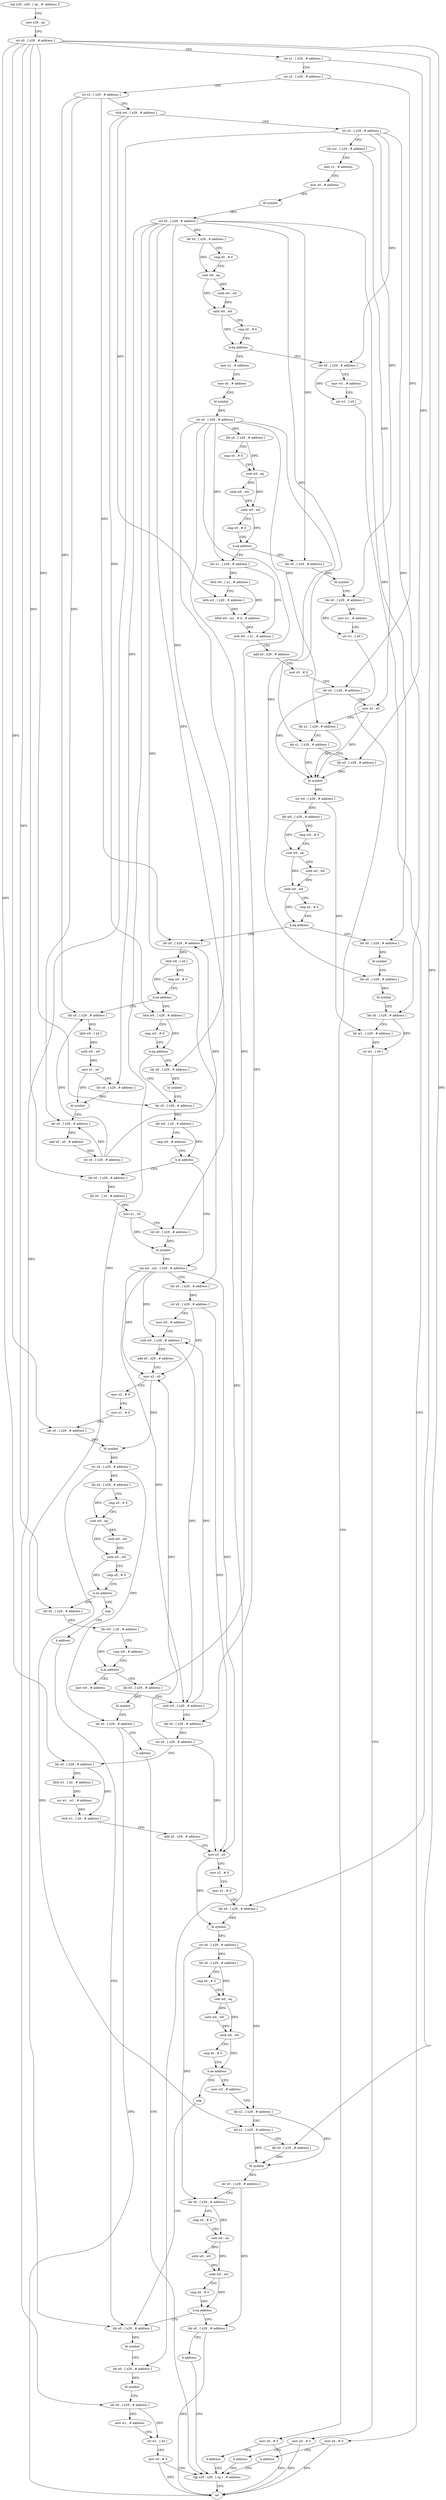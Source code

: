 digraph "func" {
"4435616" [label = "stp x29 , x30 , [ sp , #- address ]!" ]
"4435620" [label = "mov x29 , sp" ]
"4435624" [label = "str x0 , [ x29 , # address ]" ]
"4435628" [label = "str x1 , [ x29 , # address ]" ]
"4435632" [label = "str x2 , [ x29 , # address ]" ]
"4435636" [label = "str x3 , [ x29 , # address ]" ]
"4435640" [label = "strb w4 , [ x29 , # address ]" ]
"4435644" [label = "str x5 , [ x29 , # address ]" ]
"4435648" [label = "str xzr , [ x29 , # address ]" ]
"4435652" [label = "mov x1 , # address" ]
"4435656" [label = "mov x0 , # address" ]
"4435660" [label = "bl symbol" ]
"4435664" [label = "str x0 , [ x29 , # address ]" ]
"4435668" [label = "ldr x0 , [ x29 , # address ]" ]
"4435672" [label = "cmp x0 , # 0" ]
"4435676" [label = "cset w0 , eq" ]
"4435680" [label = "uxtb w0 , w0" ]
"4435684" [label = "uxtb w0 , w0" ]
"4435688" [label = "cmp x0 , # 0" ]
"4435692" [label = "b.eq address" ]
"4435716" [label = "mov x1 , # address" ]
"4435696" [label = "ldr x0 , [ x29 , # address ]" ]
"4435720" [label = "mov x0 , # address" ]
"4435724" [label = "bl symbol" ]
"4435728" [label = "str x0 , [ x29 , # address ]" ]
"4435732" [label = "ldr x0 , [ x29 , # address ]" ]
"4435736" [label = "cmp x0 , # 0" ]
"4435740" [label = "cset w0 , eq" ]
"4435744" [label = "uxtb w0 , w0" ]
"4435748" [label = "uxtb w0 , w0" ]
"4435752" [label = "cmp x0 , # 0" ]
"4435756" [label = "b.eq address" ]
"4435788" [label = "ldr x1 , [ x29 , # address ]" ]
"4435760" [label = "ldr x0 , [ x29 , # address ]" ]
"4435700" [label = "mov w1 , # address" ]
"4435704" [label = "str w1 , [ x0 ]" ]
"4435708" [label = "mov x0 , # 0" ]
"4435712" [label = "b address" ]
"4436316" [label = "ldp x29 , x30 , [ sp ] , # address" ]
"4435792" [label = "ldrb w0 , [ x1 , # address ]" ]
"4435796" [label = "ldrb w2 , [ x29 , # address ]" ]
"4435800" [label = "bfxil w0 , w2 , # 0 , # address" ]
"4435804" [label = "strb w0 , [ x1 , # address ]" ]
"4435808" [label = "add x0 , x29 , # address" ]
"4435812" [label = "mov x5 , # 0" ]
"4435816" [label = "ldr x4 , [ x29 , # address ]" ]
"4435820" [label = "mov x3 , x0" ]
"4435824" [label = "ldr x2 , [ x29 , # address ]" ]
"4435828" [label = "ldr x1 , [ x29 , # address ]" ]
"4435832" [label = "ldr x0 , [ x29 , # address ]" ]
"4435836" [label = "bl symbol" ]
"4435840" [label = "str w0 , [ x29 , # address ]" ]
"4435844" [label = "ldr w0 , [ x29 , # address ]" ]
"4435848" [label = "cmp w0 , # 0" ]
"4435852" [label = "cset w0 , ne" ]
"4435856" [label = "uxtb w0 , w0" ]
"4435860" [label = "uxtb w0 , w0" ]
"4435864" [label = "cmp x0 , # 0" ]
"4435868" [label = "b.eq address" ]
"4435944" [label = "ldr x0 , [ x29 , # address ]" ]
"4435872" [label = "ldr x0 , [ x29 , # address ]" ]
"4435764" [label = "bl symbol" ]
"4435768" [label = "ldr x0 , [ x29 , # address ]" ]
"4435772" [label = "mov w1 , # address" ]
"4435776" [label = "str w1 , [ x0 ]" ]
"4435780" [label = "mov x0 , # 0" ]
"4435784" [label = "b address" ]
"4436320" [label = "ret" ]
"4435948" [label = "ldrb w0 , [ x0 ]" ]
"4435952" [label = "cmp w0 , # 0" ]
"4435956" [label = "b.ne address" ]
"4435908" [label = "ldr x0 , [ x29 , # address ]" ]
"4435960" [label = "ldrb w0 , [ x29 , # address ]" ]
"4435876" [label = "bl symbol" ]
"4435880" [label = "ldr x0 , [ x29 , # address ]" ]
"4435884" [label = "bl symbol" ]
"4435888" [label = "ldr x0 , [ x29 , # address ]" ]
"4435892" [label = "ldr w1 , [ x29 , # address ]" ]
"4435896" [label = "str w1 , [ x0 ]" ]
"4435900" [label = "mov x0 , # 0" ]
"4435904" [label = "b address" ]
"4435912" [label = "ldrb w0 , [ x0 ]" ]
"4435916" [label = "uxtb w0 , w0" ]
"4435920" [label = "mov x1 , x0" ]
"4435924" [label = "ldr x0 , [ x29 , # address ]" ]
"4435928" [label = "bl symbol" ]
"4435932" [label = "ldr x0 , [ x29 , # address ]" ]
"4435936" [label = "add x0 , x0 , # address" ]
"4435940" [label = "str x0 , [ x29 , # address ]" ]
"4435964" [label = "cmp w0 , # 0" ]
"4435968" [label = "b.eq address" ]
"4435980" [label = "ldr x0 , [ x29 , # address ]" ]
"4435972" [label = "ldr x0 , [ x29 , # address ]" ]
"4435984" [label = "ldr w0 , [ x0 , # address ]" ]
"4435988" [label = "cmp w0 , # address" ]
"4435992" [label = "b.le address" ]
"4436016" [label = "stp xzr , xzr , [ x29 , # address ]" ]
"4435996" [label = "ldr x0 , [ x29 , # address ]" ]
"4435976" [label = "bl symbol" ]
"4436020" [label = "ldr x0 , [ x29 , # address ]" ]
"4436024" [label = "str x0 , [ x29 , # address ]" ]
"4436028" [label = "mov w0 , # address" ]
"4436032" [label = "strb w0 , [ x29 , # address ]" ]
"4436036" [label = "add x0 , x29 , # address" ]
"4436040" [label = "mov x3 , x0" ]
"4436044" [label = "mov x2 , # 0" ]
"4436048" [label = "mov x1 , # 0" ]
"4436052" [label = "ldr x0 , [ x29 , # address ]" ]
"4436056" [label = "bl symbol" ]
"4436060" [label = "str x0 , [ x29 , # address ]" ]
"4436064" [label = "ldr x0 , [ x29 , # address ]" ]
"4436068" [label = "cmp x0 , # 0" ]
"4436072" [label = "cset w0 , eq" ]
"4436076" [label = "uxtb w0 , w0" ]
"4436080" [label = "uxtb w0 , w0" ]
"4436084" [label = "cmp x0 , # 0" ]
"4436088" [label = "b.ne address" ]
"4436272" [label = "nop" ]
"4436092" [label = "ldr x0 , [ x29 , # address ]" ]
"4436000" [label = "ldr x0 , [ x0 , # address ]" ]
"4436004" [label = "mov x1 , x0" ]
"4436008" [label = "ldr x0 , [ x29 , # address ]" ]
"4436012" [label = "bl symbol" ]
"4436276" [label = "b address" ]
"4436284" [label = "ldr x0 , [ x29 , # address ]" ]
"4436096" [label = "ldr w0 , [ x0 , # address ]" ]
"4436100" [label = "cmp w0 , # address" ]
"4436104" [label = "b.le address" ]
"4436256" [label = "ldr x0 , [ x29 , # address ]" ]
"4436108" [label = "mov w0 , # address" ]
"4436288" [label = "bl symbol" ]
"4436292" [label = "ldr x0 , [ x29 , # address ]" ]
"4436296" [label = "bl symbol" ]
"4436300" [label = "ldr x0 , [ x29 , # address ]" ]
"4436304" [label = "mov w1 , # address" ]
"4436308" [label = "str w1 , [ x0 ]" ]
"4436312" [label = "mov x0 , # 0" ]
"4436260" [label = "bl symbol" ]
"4436264" [label = "ldr x0 , [ x29 , # address ]" ]
"4436268" [label = "b address" ]
"4436112" [label = "strb w0 , [ x29 , # address ]" ]
"4436116" [label = "ldr x0 , [ x29 , # address ]" ]
"4436120" [label = "str x0 , [ x29 , # address ]" ]
"4436124" [label = "ldr x0 , [ x29 , # address ]" ]
"4436128" [label = "ldrb w1 , [ x0 , # address ]" ]
"4436132" [label = "orr w1 , w1 , # address" ]
"4436136" [label = "strb w1 , [ x0 , # address ]" ]
"4436140" [label = "add x0 , x29 , # address" ]
"4436144" [label = "mov x3 , x0" ]
"4436148" [label = "mov x2 , # 0" ]
"4436152" [label = "mov x1 , # 0" ]
"4436156" [label = "ldr x0 , [ x29 , # address ]" ]
"4436160" [label = "bl symbol" ]
"4436164" [label = "str x0 , [ x29 , # address ]" ]
"4436168" [label = "ldr x0 , [ x29 , # address ]" ]
"4436172" [label = "cmp x0 , # 0" ]
"4436176" [label = "cset w0 , eq" ]
"4436180" [label = "uxtb w0 , w0" ]
"4436184" [label = "uxtb w0 , w0" ]
"4436188" [label = "cmp x0 , # 0" ]
"4436192" [label = "b.ne address" ]
"4436280" [label = "nop" ]
"4436196" [label = "mov w3 , # address" ]
"4436200" [label = "ldr x2 , [ x29 , # address ]" ]
"4436204" [label = "ldr x1 , [ x29 , # address ]" ]
"4436208" [label = "ldr x0 , [ x29 , # address ]" ]
"4436212" [label = "bl symbol" ]
"4436216" [label = "str x0 , [ x29 , # address ]" ]
"4436220" [label = "ldr x0 , [ x29 , # address ]" ]
"4436224" [label = "cmp x0 , # 0" ]
"4436228" [label = "cset w0 , ne" ]
"4436232" [label = "uxtb w0 , w0" ]
"4436236" [label = "uxtb w0 , w0" ]
"4436240" [label = "cmp x0 , # 0" ]
"4436244" [label = "b.eq address" ]
"4436248" [label = "ldr x0 , [ x29 , # address ]" ]
"4436252" [label = "b address" ]
"4435616" -> "4435620" [ label = "CFG" ]
"4435620" -> "4435624" [ label = "CFG" ]
"4435624" -> "4435628" [ label = "CFG" ]
"4435624" -> "4435980" [ label = "DFG" ]
"4435624" -> "4436052" [ label = "DFG" ]
"4435624" -> "4435996" [ label = "DFG" ]
"4435624" -> "4436092" [ label = "DFG" ]
"4435624" -> "4436124" [ label = "DFG" ]
"4435624" -> "4436156" [ label = "DFG" ]
"4435624" -> "4436208" [ label = "DFG" ]
"4435628" -> "4435632" [ label = "CFG" ]
"4435628" -> "4435832" [ label = "DFG" ]
"4435632" -> "4435636" [ label = "CFG" ]
"4435632" -> "4435816" [ label = "DFG" ]
"4435636" -> "4435640" [ label = "CFG" ]
"4435636" -> "4435944" [ label = "DFG" ]
"4435636" -> "4435908" [ label = "DFG" ]
"4435636" -> "4435932" [ label = "DFG" ]
"4435640" -> "4435644" [ label = "CFG" ]
"4435640" -> "4435796" [ label = "DFG" ]
"4435640" -> "4435960" [ label = "DFG" ]
"4435644" -> "4435648" [ label = "CFG" ]
"4435644" -> "4435696" [ label = "DFG" ]
"4435644" -> "4435768" [ label = "DFG" ]
"4435644" -> "4435888" [ label = "DFG" ]
"4435644" -> "4436300" [ label = "DFG" ]
"4435648" -> "4435652" [ label = "CFG" ]
"4435648" -> "4435820" [ label = "DFG" ]
"4435652" -> "4435656" [ label = "CFG" ]
"4435656" -> "4435660" [ label = "CFG" ]
"4435660" -> "4435664" [ label = "DFG" ]
"4435664" -> "4435668" [ label = "DFG" ]
"4435664" -> "4435828" [ label = "DFG" ]
"4435664" -> "4435760" [ label = "DFG" ]
"4435664" -> "4435872" [ label = "DFG" ]
"4435664" -> "4435924" [ label = "DFG" ]
"4435664" -> "4435972" [ label = "DFG" ]
"4435664" -> "4436020" [ label = "DFG" ]
"4435664" -> "4436008" [ label = "DFG" ]
"4435664" -> "4436284" [ label = "DFG" ]
"4435668" -> "4435672" [ label = "CFG" ]
"4435668" -> "4435676" [ label = "DFG" ]
"4435672" -> "4435676" [ label = "CFG" ]
"4435676" -> "4435680" [ label = "DFG" ]
"4435676" -> "4435684" [ label = "DFG" ]
"4435680" -> "4435684" [ label = "DFG" ]
"4435684" -> "4435688" [ label = "CFG" ]
"4435684" -> "4435692" [ label = "DFG" ]
"4435688" -> "4435692" [ label = "CFG" ]
"4435692" -> "4435716" [ label = "CFG" ]
"4435692" -> "4435696" [ label = "CFG" ]
"4435716" -> "4435720" [ label = "CFG" ]
"4435696" -> "4435700" [ label = "CFG" ]
"4435696" -> "4435704" [ label = "DFG" ]
"4435720" -> "4435724" [ label = "CFG" ]
"4435724" -> "4435728" [ label = "DFG" ]
"4435728" -> "4435732" [ label = "DFG" ]
"4435728" -> "4435788" [ label = "DFG" ]
"4435728" -> "4435824" [ label = "DFG" ]
"4435728" -> "4435880" [ label = "DFG" ]
"4435728" -> "4436292" [ label = "DFG" ]
"4435728" -> "4436256" [ label = "DFG" ]
"4435728" -> "4436116" [ label = "DFG" ]
"4435732" -> "4435736" [ label = "CFG" ]
"4435732" -> "4435740" [ label = "DFG" ]
"4435736" -> "4435740" [ label = "CFG" ]
"4435740" -> "4435744" [ label = "DFG" ]
"4435740" -> "4435748" [ label = "DFG" ]
"4435744" -> "4435748" [ label = "DFG" ]
"4435748" -> "4435752" [ label = "CFG" ]
"4435748" -> "4435756" [ label = "DFG" ]
"4435752" -> "4435756" [ label = "CFG" ]
"4435756" -> "4435788" [ label = "CFG" ]
"4435756" -> "4435760" [ label = "CFG" ]
"4435788" -> "4435792" [ label = "DFG" ]
"4435788" -> "4435804" [ label = "DFG" ]
"4435760" -> "4435764" [ label = "DFG" ]
"4435700" -> "4435704" [ label = "CFG" ]
"4435704" -> "4435708" [ label = "CFG" ]
"4435708" -> "4435712" [ label = "CFG" ]
"4435708" -> "4436320" [ label = "DFG" ]
"4435712" -> "4436316" [ label = "CFG" ]
"4436316" -> "4436320" [ label = "CFG" ]
"4435792" -> "4435796" [ label = "CFG" ]
"4435792" -> "4435800" [ label = "DFG" ]
"4435796" -> "4435800" [ label = "DFG" ]
"4435800" -> "4435804" [ label = "DFG" ]
"4435804" -> "4435808" [ label = "CFG" ]
"4435808" -> "4435812" [ label = "CFG" ]
"4435812" -> "4435816" [ label = "CFG" ]
"4435816" -> "4435820" [ label = "CFG" ]
"4435816" -> "4435836" [ label = "DFG" ]
"4435820" -> "4435824" [ label = "CFG" ]
"4435820" -> "4435836" [ label = "DFG" ]
"4435824" -> "4435828" [ label = "CFG" ]
"4435824" -> "4435836" [ label = "DFG" ]
"4435828" -> "4435832" [ label = "CFG" ]
"4435828" -> "4435836" [ label = "DFG" ]
"4435832" -> "4435836" [ label = "DFG" ]
"4435836" -> "4435840" [ label = "DFG" ]
"4435840" -> "4435844" [ label = "DFG" ]
"4435840" -> "4435892" [ label = "DFG" ]
"4435844" -> "4435848" [ label = "CFG" ]
"4435844" -> "4435852" [ label = "DFG" ]
"4435848" -> "4435852" [ label = "CFG" ]
"4435852" -> "4435856" [ label = "DFG" ]
"4435852" -> "4435860" [ label = "DFG" ]
"4435856" -> "4435860" [ label = "DFG" ]
"4435860" -> "4435864" [ label = "CFG" ]
"4435860" -> "4435868" [ label = "DFG" ]
"4435864" -> "4435868" [ label = "CFG" ]
"4435868" -> "4435944" [ label = "CFG" ]
"4435868" -> "4435872" [ label = "CFG" ]
"4435944" -> "4435948" [ label = "DFG" ]
"4435872" -> "4435876" [ label = "DFG" ]
"4435764" -> "4435768" [ label = "CFG" ]
"4435768" -> "4435772" [ label = "CFG" ]
"4435768" -> "4435776" [ label = "DFG" ]
"4435772" -> "4435776" [ label = "CFG" ]
"4435776" -> "4435780" [ label = "CFG" ]
"4435780" -> "4435784" [ label = "CFG" ]
"4435780" -> "4436320" [ label = "DFG" ]
"4435784" -> "4436316" [ label = "CFG" ]
"4435948" -> "4435952" [ label = "CFG" ]
"4435948" -> "4435956" [ label = "DFG" ]
"4435952" -> "4435956" [ label = "CFG" ]
"4435956" -> "4435908" [ label = "CFG" ]
"4435956" -> "4435960" [ label = "CFG" ]
"4435908" -> "4435912" [ label = "DFG" ]
"4435960" -> "4435964" [ label = "CFG" ]
"4435960" -> "4435968" [ label = "DFG" ]
"4435876" -> "4435880" [ label = "CFG" ]
"4435880" -> "4435884" [ label = "DFG" ]
"4435884" -> "4435888" [ label = "CFG" ]
"4435888" -> "4435892" [ label = "CFG" ]
"4435888" -> "4435896" [ label = "DFG" ]
"4435892" -> "4435896" [ label = "DFG" ]
"4435896" -> "4435900" [ label = "CFG" ]
"4435900" -> "4435904" [ label = "CFG" ]
"4435900" -> "4436320" [ label = "DFG" ]
"4435904" -> "4436316" [ label = "CFG" ]
"4435912" -> "4435916" [ label = "DFG" ]
"4435916" -> "4435920" [ label = "DFG" ]
"4435920" -> "4435924" [ label = "CFG" ]
"4435920" -> "4435928" [ label = "DFG" ]
"4435924" -> "4435928" [ label = "DFG" ]
"4435928" -> "4435932" [ label = "CFG" ]
"4435932" -> "4435936" [ label = "DFG" ]
"4435936" -> "4435940" [ label = "DFG" ]
"4435940" -> "4435944" [ label = "DFG" ]
"4435940" -> "4435908" [ label = "DFG" ]
"4435940" -> "4435932" [ label = "DFG" ]
"4435964" -> "4435968" [ label = "CFG" ]
"4435968" -> "4435980" [ label = "CFG" ]
"4435968" -> "4435972" [ label = "CFG" ]
"4435980" -> "4435984" [ label = "DFG" ]
"4435972" -> "4435976" [ label = "DFG" ]
"4435984" -> "4435988" [ label = "CFG" ]
"4435984" -> "4435992" [ label = "DFG" ]
"4435988" -> "4435992" [ label = "CFG" ]
"4435992" -> "4436016" [ label = "CFG" ]
"4435992" -> "4435996" [ label = "CFG" ]
"4436016" -> "4436020" [ label = "CFG" ]
"4436016" -> "4436032" [ label = "DFG" ]
"4436016" -> "4436112" [ label = "DFG" ]
"4436016" -> "4436040" [ label = "DFG" ]
"4436016" -> "4436144" [ label = "DFG" ]
"4435996" -> "4436000" [ label = "DFG" ]
"4435976" -> "4435980" [ label = "CFG" ]
"4436020" -> "4436024" [ label = "DFG" ]
"4436024" -> "4436028" [ label = "CFG" ]
"4436024" -> "4436040" [ label = "DFG" ]
"4436024" -> "4436144" [ label = "DFG" ]
"4436028" -> "4436032" [ label = "CFG" ]
"4436032" -> "4436036" [ label = "CFG" ]
"4436032" -> "4436112" [ label = "DFG" ]
"4436036" -> "4436040" [ label = "CFG" ]
"4436040" -> "4436044" [ label = "CFG" ]
"4436040" -> "4436056" [ label = "DFG" ]
"4436044" -> "4436048" [ label = "CFG" ]
"4436048" -> "4436052" [ label = "CFG" ]
"4436052" -> "4436056" [ label = "DFG" ]
"4436056" -> "4436060" [ label = "DFG" ]
"4436060" -> "4436064" [ label = "DFG" ]
"4436060" -> "4436264" [ label = "DFG" ]
"4436060" -> "4436204" [ label = "DFG" ]
"4436064" -> "4436068" [ label = "CFG" ]
"4436064" -> "4436072" [ label = "DFG" ]
"4436068" -> "4436072" [ label = "CFG" ]
"4436072" -> "4436076" [ label = "DFG" ]
"4436072" -> "4436080" [ label = "DFG" ]
"4436076" -> "4436080" [ label = "DFG" ]
"4436080" -> "4436084" [ label = "CFG" ]
"4436080" -> "4436088" [ label = "DFG" ]
"4436084" -> "4436088" [ label = "CFG" ]
"4436088" -> "4436272" [ label = "CFG" ]
"4436088" -> "4436092" [ label = "CFG" ]
"4436272" -> "4436276" [ label = "CFG" ]
"4436092" -> "4436096" [ label = "DFG" ]
"4436000" -> "4436004" [ label = "DFG" ]
"4436004" -> "4436008" [ label = "CFG" ]
"4436004" -> "4436012" [ label = "DFG" ]
"4436008" -> "4436012" [ label = "DFG" ]
"4436012" -> "4436016" [ label = "CFG" ]
"4436276" -> "4436284" [ label = "CFG" ]
"4436284" -> "4436288" [ label = "DFG" ]
"4436096" -> "4436100" [ label = "CFG" ]
"4436096" -> "4436104" [ label = "DFG" ]
"4436100" -> "4436104" [ label = "CFG" ]
"4436104" -> "4436256" [ label = "CFG" ]
"4436104" -> "4436108" [ label = "CFG" ]
"4436256" -> "4436260" [ label = "DFG" ]
"4436108" -> "4436112" [ label = "CFG" ]
"4436288" -> "4436292" [ label = "CFG" ]
"4436292" -> "4436296" [ label = "DFG" ]
"4436296" -> "4436300" [ label = "CFG" ]
"4436300" -> "4436304" [ label = "CFG" ]
"4436300" -> "4436308" [ label = "DFG" ]
"4436304" -> "4436308" [ label = "CFG" ]
"4436308" -> "4436312" [ label = "CFG" ]
"4436312" -> "4436316" [ label = "CFG" ]
"4436312" -> "4436320" [ label = "DFG" ]
"4436260" -> "4436264" [ label = "CFG" ]
"4436264" -> "4436268" [ label = "CFG" ]
"4436264" -> "4436320" [ label = "DFG" ]
"4436268" -> "4436316" [ label = "CFG" ]
"4436112" -> "4436116" [ label = "CFG" ]
"4436112" -> "4436032" [ label = "DFG" ]
"4436116" -> "4436120" [ label = "DFG" ]
"4436120" -> "4436124" [ label = "CFG" ]
"4436120" -> "4436040" [ label = "DFG" ]
"4436120" -> "4436144" [ label = "DFG" ]
"4436124" -> "4436128" [ label = "DFG" ]
"4436124" -> "4436136" [ label = "DFG" ]
"4436128" -> "4436132" [ label = "DFG" ]
"4436132" -> "4436136" [ label = "DFG" ]
"4436136" -> "4436140" [ label = "CFG" ]
"4436140" -> "4436144" [ label = "CFG" ]
"4436144" -> "4436148" [ label = "CFG" ]
"4436144" -> "4436160" [ label = "DFG" ]
"4436148" -> "4436152" [ label = "CFG" ]
"4436152" -> "4436156" [ label = "CFG" ]
"4436156" -> "4436160" [ label = "DFG" ]
"4436160" -> "4436164" [ label = "DFG" ]
"4436164" -> "4436168" [ label = "DFG" ]
"4436164" -> "4436200" [ label = "DFG" ]
"4436164" -> "4436220" [ label = "DFG" ]
"4436168" -> "4436172" [ label = "CFG" ]
"4436168" -> "4436176" [ label = "DFG" ]
"4436172" -> "4436176" [ label = "CFG" ]
"4436176" -> "4436180" [ label = "DFG" ]
"4436176" -> "4436184" [ label = "DFG" ]
"4436180" -> "4436184" [ label = "DFG" ]
"4436184" -> "4436188" [ label = "CFG" ]
"4436184" -> "4436192" [ label = "DFG" ]
"4436188" -> "4436192" [ label = "CFG" ]
"4436192" -> "4436280" [ label = "CFG" ]
"4436192" -> "4436196" [ label = "CFG" ]
"4436280" -> "4436284" [ label = "CFG" ]
"4436196" -> "4436200" [ label = "CFG" ]
"4436200" -> "4436204" [ label = "CFG" ]
"4436200" -> "4436212" [ label = "DFG" ]
"4436204" -> "4436208" [ label = "CFG" ]
"4436204" -> "4436212" [ label = "DFG" ]
"4436208" -> "4436212" [ label = "DFG" ]
"4436212" -> "4436216" [ label = "DFG" ]
"4436216" -> "4436220" [ label = "CFG" ]
"4436216" -> "4436248" [ label = "DFG" ]
"4436220" -> "4436224" [ label = "CFG" ]
"4436220" -> "4436228" [ label = "DFG" ]
"4436224" -> "4436228" [ label = "CFG" ]
"4436228" -> "4436232" [ label = "DFG" ]
"4436228" -> "4436236" [ label = "DFG" ]
"4436232" -> "4436236" [ label = "DFG" ]
"4436236" -> "4436240" [ label = "CFG" ]
"4436236" -> "4436244" [ label = "DFG" ]
"4436240" -> "4436244" [ label = "CFG" ]
"4436244" -> "4436284" [ label = "CFG" ]
"4436244" -> "4436248" [ label = "CFG" ]
"4436248" -> "4436252" [ label = "CFG" ]
"4436248" -> "4436320" [ label = "DFG" ]
"4436252" -> "4436316" [ label = "CFG" ]
}
